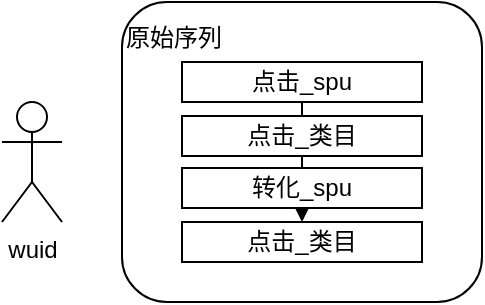 <mxfile version="25.0.1">
  <diagram name="第 1 页" id="oPobF2HVPtpR_-e8zUOL">
    <mxGraphModel dx="1242" dy="773" grid="1" gridSize="10" guides="1" tooltips="1" connect="1" arrows="1" fold="1" page="1" pageScale="1" pageWidth="850" pageHeight="1100" math="0" shadow="0">
      <root>
        <mxCell id="0" />
        <mxCell id="1" parent="0" />
        <mxCell id="ion5LrtuF8qGb0YXT-IF-14" value="&lt;div style=&quot;&quot;&gt;&lt;span style=&quot;background-color: initial;&quot;&gt;原始序列&lt;/span&gt;&lt;/div&gt;&lt;div style=&quot;&quot;&gt;&lt;span style=&quot;background-color: initial;&quot;&gt;&lt;br&gt;&lt;/span&gt;&lt;/div&gt;&lt;div style=&quot;&quot;&gt;&lt;span style=&quot;background-color: initial;&quot;&gt;&lt;br&gt;&lt;/span&gt;&lt;/div&gt;&lt;div style=&quot;&quot;&gt;&lt;span style=&quot;background-color: initial;&quot;&gt;&lt;br&gt;&lt;/span&gt;&lt;/div&gt;&lt;div style=&quot;&quot;&gt;&lt;span style=&quot;background-color: initial;&quot;&gt;&lt;br&gt;&lt;/span&gt;&lt;/div&gt;&lt;div style=&quot;&quot;&gt;&lt;span style=&quot;background-color: initial;&quot;&gt;&lt;br&gt;&lt;/span&gt;&lt;/div&gt;&lt;div style=&quot;&quot;&gt;&lt;span style=&quot;background-color: initial;&quot;&gt;&lt;br&gt;&lt;/span&gt;&lt;/div&gt;&lt;div style=&quot;&quot;&gt;&lt;span style=&quot;background-color: initial;&quot;&gt;&lt;br&gt;&lt;/span&gt;&lt;/div&gt;&lt;div style=&quot;&quot;&gt;&lt;span style=&quot;background-color: initial;&quot;&gt;&lt;br&gt;&lt;/span&gt;&lt;/div&gt;" style="rounded=1;whiteSpace=wrap;html=1;align=left;" vertex="1" parent="1">
          <mxGeometry x="90" y="230" width="180" height="150" as="geometry" />
        </mxCell>
        <mxCell id="ion5LrtuF8qGb0YXT-IF-13" value="" style="edgeStyle=orthogonalEdgeStyle;rounded=0;orthogonalLoop=1;jettySize=auto;html=1;" edge="1" parent="1" source="ion5LrtuF8qGb0YXT-IF-7" target="ion5LrtuF8qGb0YXT-IF-10">
          <mxGeometry relative="1" as="geometry" />
        </mxCell>
        <mxCell id="ion5LrtuF8qGb0YXT-IF-7" value="点击_spu" style="rounded=0;whiteSpace=wrap;html=1;" vertex="1" parent="1">
          <mxGeometry x="120" y="260" width="120" height="20" as="geometry" />
        </mxCell>
        <mxCell id="ion5LrtuF8qGb0YXT-IF-1" value="wuid" style="shape=umlActor;verticalLabelPosition=bottom;verticalAlign=top;html=1;outlineConnect=0;" vertex="1" parent="1">
          <mxGeometry x="30" y="280" width="30" height="60" as="geometry" />
        </mxCell>
        <mxCell id="ion5LrtuF8qGb0YXT-IF-8" value="点击_类目" style="rounded=0;whiteSpace=wrap;html=1;" vertex="1" parent="1">
          <mxGeometry x="120" y="287" width="120" height="20" as="geometry" />
        </mxCell>
        <mxCell id="ion5LrtuF8qGb0YXT-IF-9" value="转化_spu" style="rounded=0;whiteSpace=wrap;html=1;" vertex="1" parent="1">
          <mxGeometry x="120" y="313" width="120" height="20" as="geometry" />
        </mxCell>
        <mxCell id="ion5LrtuF8qGb0YXT-IF-10" value="点击_类目" style="rounded=0;whiteSpace=wrap;html=1;" vertex="1" parent="1">
          <mxGeometry x="120" y="340" width="120" height="20" as="geometry" />
        </mxCell>
      </root>
    </mxGraphModel>
  </diagram>
</mxfile>
